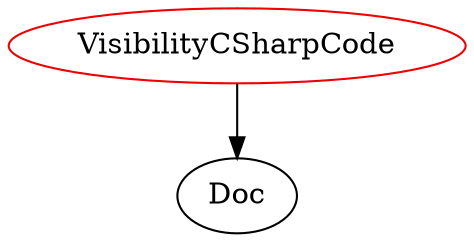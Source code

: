 digraph visibilitycsharpcode{
VisibilityCSharpCode	[shape=oval, color=red2, label="VisibilityCSharpCode"];
VisibilityCSharpCode -> Doc;
}
